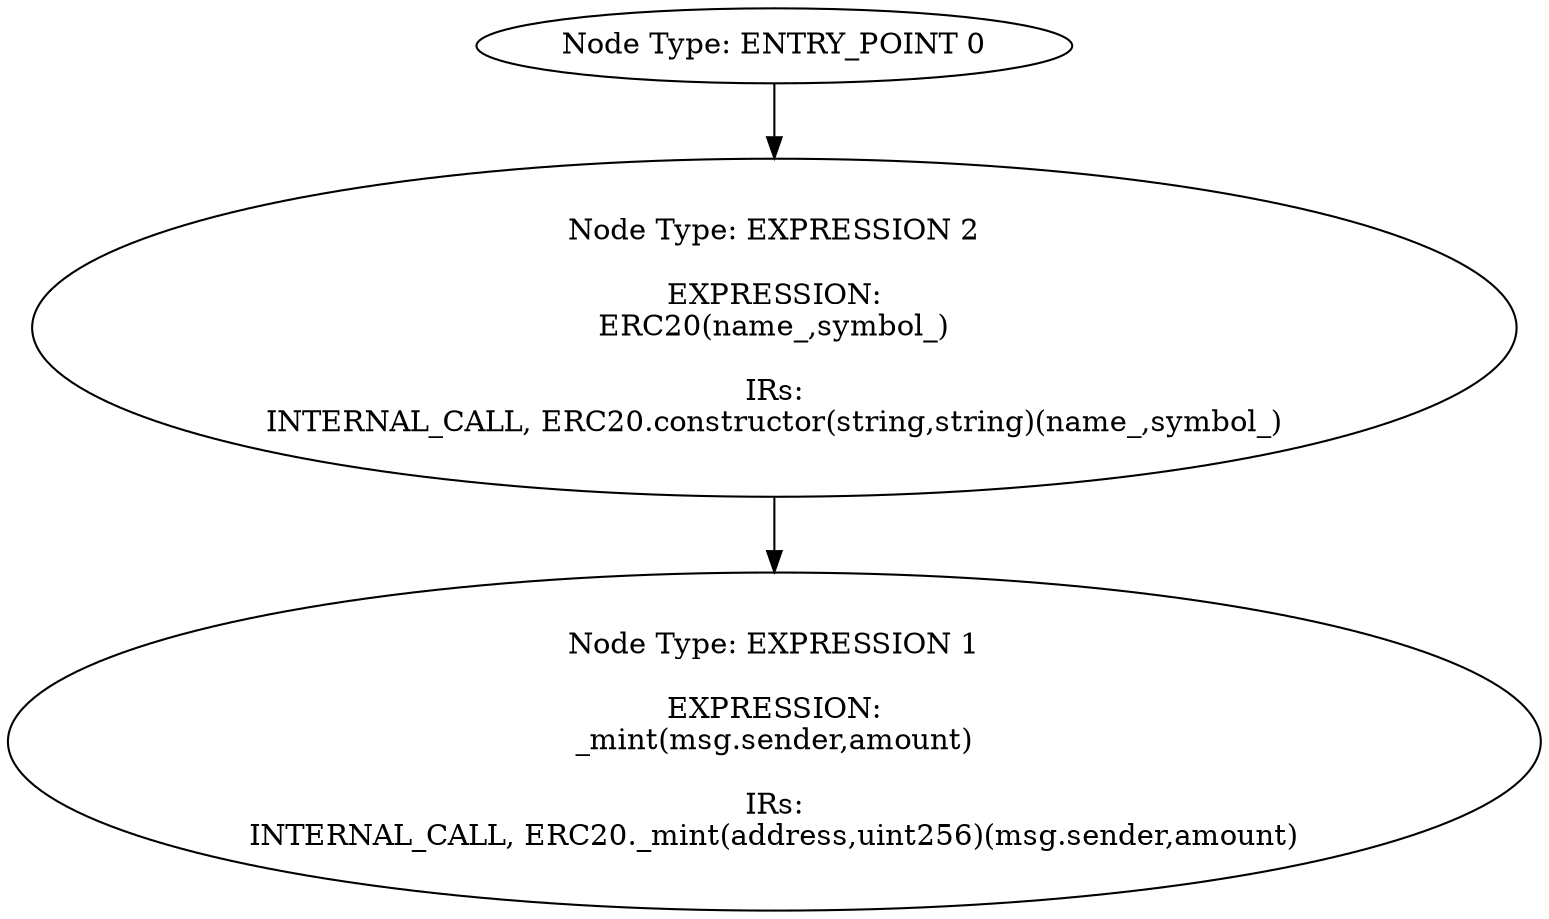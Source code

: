 digraph{
0[label="Node Type: ENTRY_POINT 0
"];
0->2;
1[label="Node Type: EXPRESSION 1

EXPRESSION:
_mint(msg.sender,amount)

IRs:
INTERNAL_CALL, ERC20._mint(address,uint256)(msg.sender,amount)"];
2[label="Node Type: EXPRESSION 2

EXPRESSION:
ERC20(name_,symbol_)

IRs:
INTERNAL_CALL, ERC20.constructor(string,string)(name_,symbol_)"];
2->1;
}
